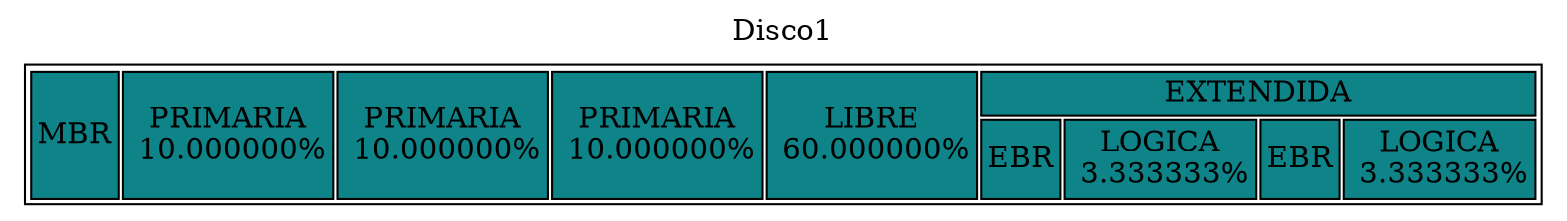 digraph G {
labelloc="t";
label="Disco1";
parent [
shape=plaintext
label=<
<table border="1" cellborder="1">
<tr><td rowspan="3" bgcolor='#0E8388'>MBR</td>
<td rowspan="3" bgcolor='#0E8388'>PRIMARIA<br /> 10.000000%</td>
<td rowspan="3" bgcolor='#0E8388'>PRIMARIA<br /> 10.000000%</td>
<td rowspan="3" bgcolor='#0E8388'>PRIMARIA<br /> 10.000000%</td>
<td rowspan="3" bgcolor='#0E8388'>LIBRE<br /> 60.000000%</td>
<td rowspan="1" colspan="4" bgcolor='#0E8388'>EXTENDIDA</td>
</tr>
<tr>
<td rowspan="2" bgcolor='#0E8388'>EBR</td>
<td rowspan="2" bgcolor='#0E8388'>LOGICA<br /> 3.333333%</td>
<td rowspan="2" bgcolor='#0E8388'>EBR</td>
<td rowspan="2" bgcolor='#0E8388'>LOGICA<br /> 3.333333%</td>
</tr>
</table>>
];
}